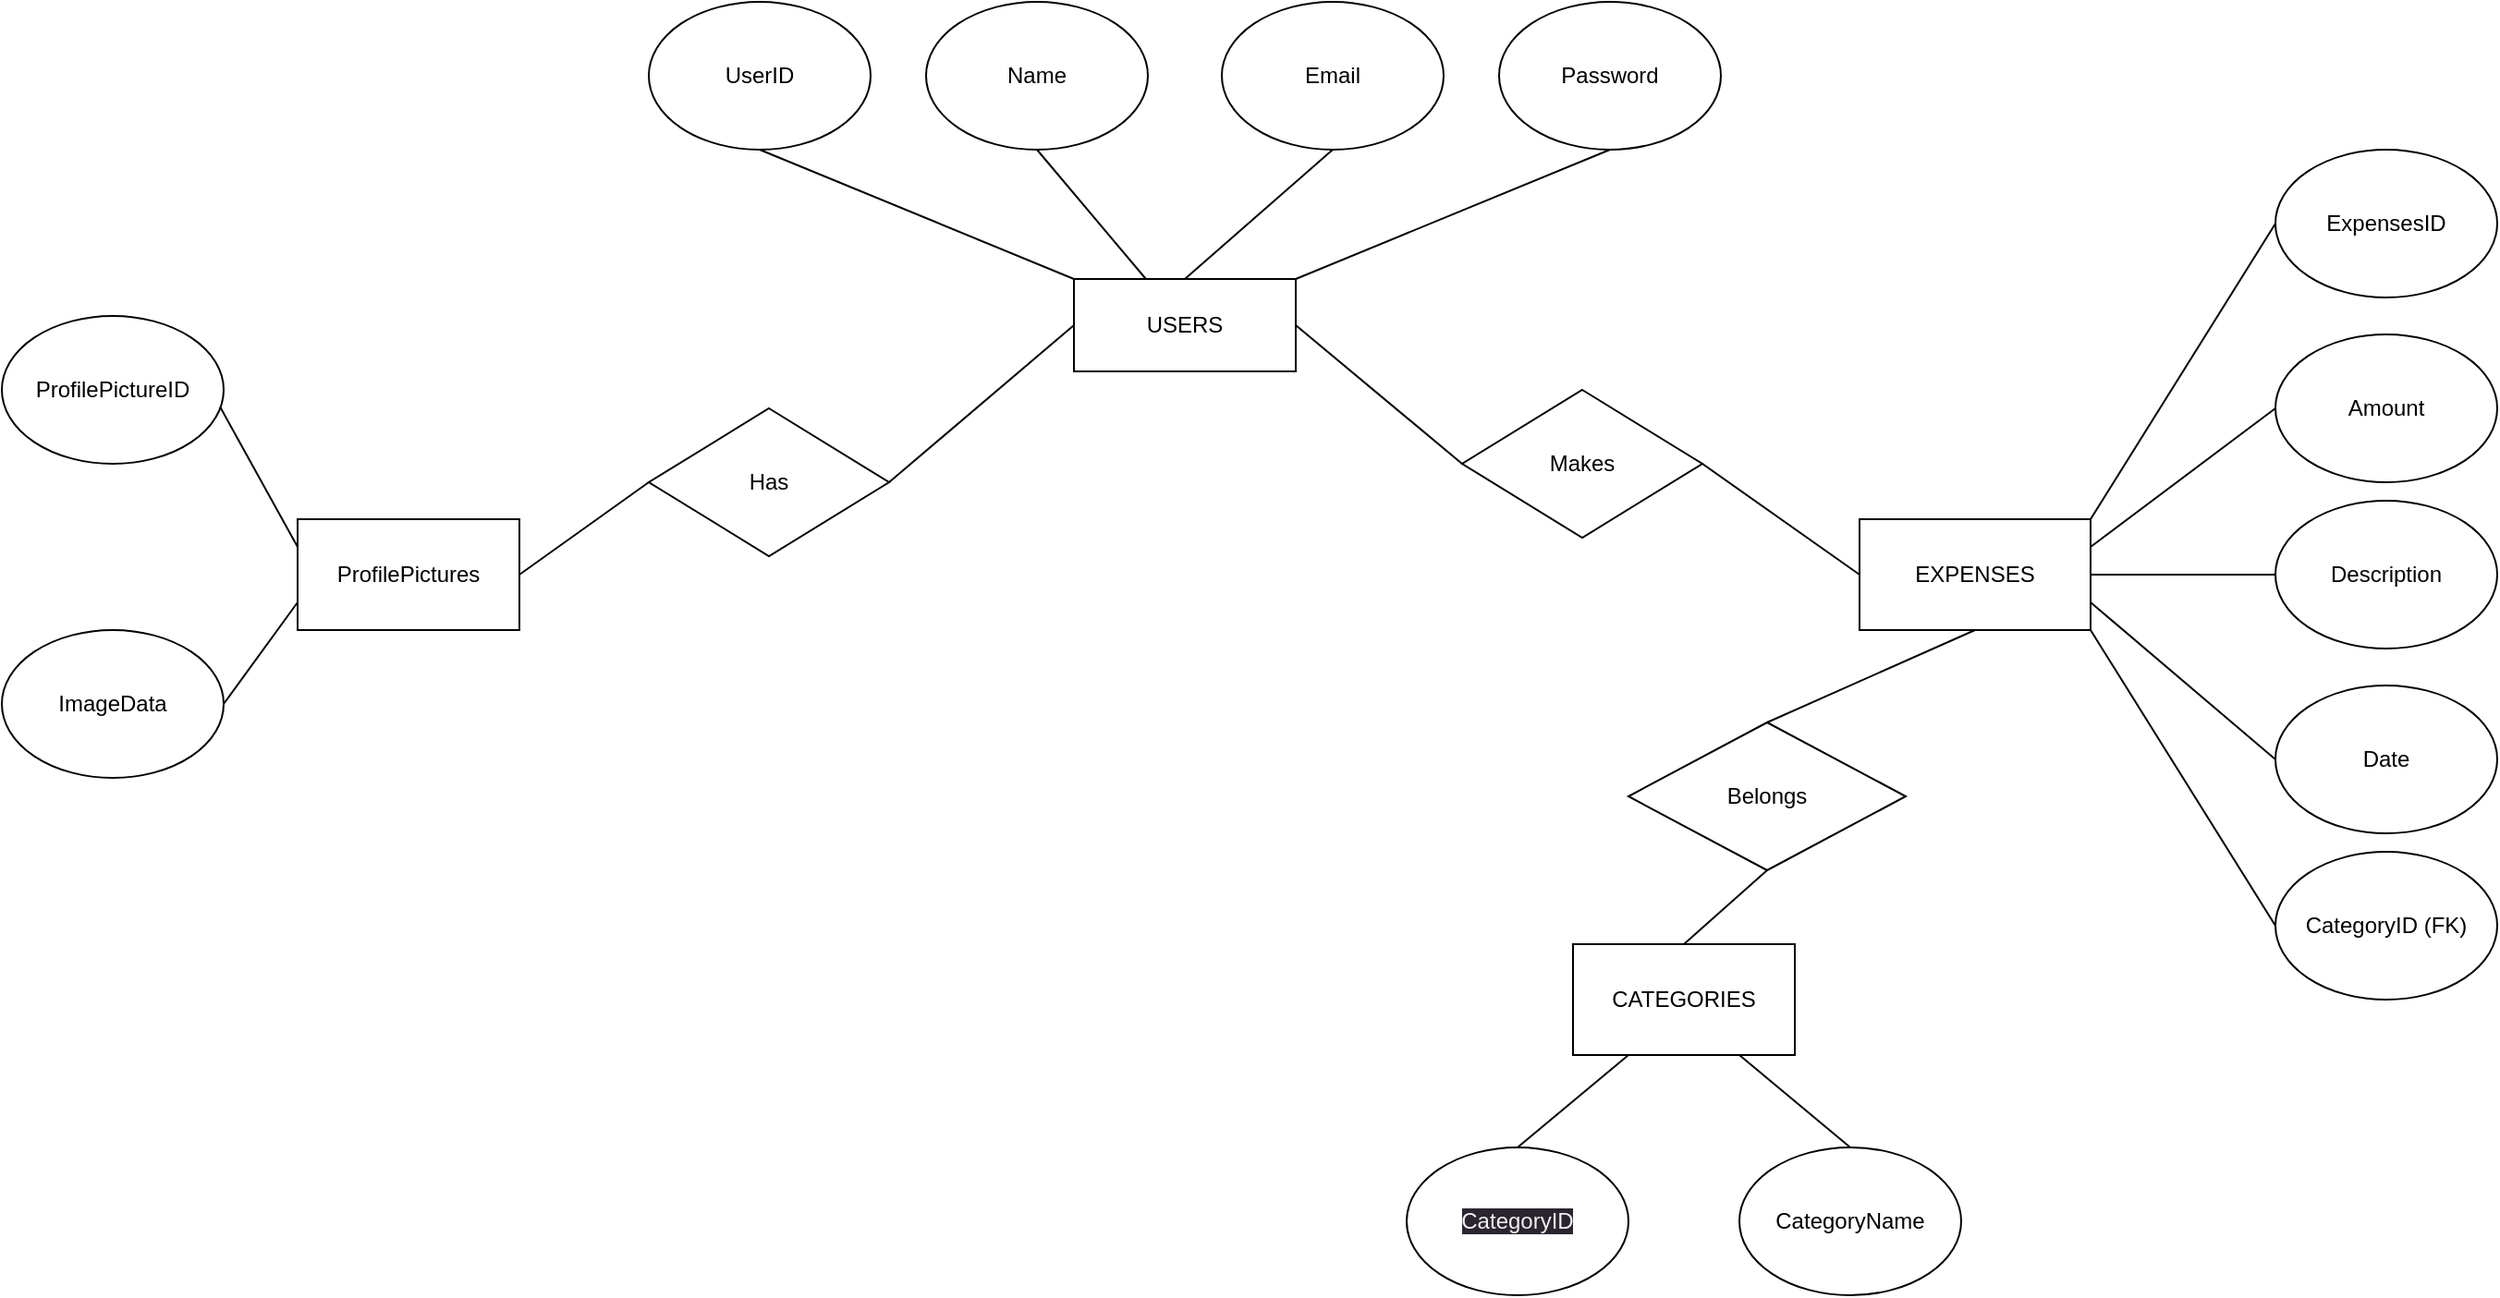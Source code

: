 <mxfile>
    <diagram id="tJyHD6HzwNzdFR_Akbf0" name="Page-1">
        <mxGraphModel dx="1596" dy="524" grid="1" gridSize="10" guides="1" tooltips="1" connect="1" arrows="1" fold="1" page="1" pageScale="1" pageWidth="850" pageHeight="1100" math="0" shadow="0">
            <root>
                <mxCell id="0"/>
                <mxCell id="1" parent="0"/>
                <mxCell id="40" style="edgeStyle=none;html=1;exitX=0.5;exitY=0;exitDx=0;exitDy=0;entryX=0.5;entryY=1;entryDx=0;entryDy=0;endArrow=none;endFill=0;" edge="1" parent="1" source="2" target="5">
                    <mxGeometry relative="1" as="geometry"/>
                </mxCell>
                <mxCell id="41" style="edgeStyle=none;html=1;exitX=1;exitY=0;exitDx=0;exitDy=0;entryX=0.5;entryY=1;entryDx=0;entryDy=0;endArrow=none;endFill=0;" edge="1" parent="1" source="2" target="6">
                    <mxGeometry relative="1" as="geometry"/>
                </mxCell>
                <mxCell id="2" value="USERS" style="whiteSpace=wrap;html=1;" vertex="1" parent="1">
                    <mxGeometry y="210" width="120" height="50" as="geometry"/>
                </mxCell>
                <mxCell id="38" style="html=1;exitX=0.5;exitY=1;exitDx=0;exitDy=0;entryX=0;entryY=0;entryDx=0;entryDy=0;endArrow=none;endFill=0;" edge="1" parent="1" source="3" target="2">
                    <mxGeometry relative="1" as="geometry"/>
                </mxCell>
                <mxCell id="3" value="UserID" style="ellipse;whiteSpace=wrap;html=1;" vertex="1" parent="1">
                    <mxGeometry x="-230" y="60" width="120" height="80" as="geometry"/>
                </mxCell>
                <mxCell id="39" style="edgeStyle=none;html=1;exitX=0.5;exitY=1;exitDx=0;exitDy=0;endArrow=none;endFill=0;" edge="1" parent="1" source="4" target="2">
                    <mxGeometry relative="1" as="geometry"/>
                </mxCell>
                <mxCell id="4" value="Name" style="ellipse;whiteSpace=wrap;html=1;" vertex="1" parent="1">
                    <mxGeometry x="-80" y="60" width="120" height="80" as="geometry"/>
                </mxCell>
                <mxCell id="5" value="Email" style="ellipse;whiteSpace=wrap;html=1;" vertex="1" parent="1">
                    <mxGeometry x="80" y="60" width="120" height="80" as="geometry"/>
                </mxCell>
                <mxCell id="6" value="Password" style="ellipse;whiteSpace=wrap;html=1;" vertex="1" parent="1">
                    <mxGeometry x="230" y="60" width="120" height="80" as="geometry"/>
                </mxCell>
                <mxCell id="48" style="edgeStyle=none;html=1;exitX=1;exitY=0;exitDx=0;exitDy=0;entryX=0;entryY=0.5;entryDx=0;entryDy=0;endArrow=none;endFill=0;" edge="1" parent="1" source="42" target="43">
                    <mxGeometry relative="1" as="geometry"/>
                </mxCell>
                <mxCell id="49" style="edgeStyle=none;html=1;exitX=1;exitY=0.25;exitDx=0;exitDy=0;entryX=0;entryY=0.5;entryDx=0;entryDy=0;endArrow=none;endFill=0;" edge="1" parent="1" source="42" target="44">
                    <mxGeometry relative="1" as="geometry"/>
                </mxCell>
                <mxCell id="50" style="edgeStyle=none;html=1;exitX=1;exitY=0.5;exitDx=0;exitDy=0;entryX=0;entryY=0.5;entryDx=0;entryDy=0;endArrow=none;endFill=0;" edge="1" parent="1" source="42" target="45">
                    <mxGeometry relative="1" as="geometry"/>
                </mxCell>
                <mxCell id="51" style="edgeStyle=none;html=1;exitX=1;exitY=0.75;exitDx=0;exitDy=0;entryX=0;entryY=0.5;entryDx=0;entryDy=0;endArrow=none;endFill=0;" edge="1" parent="1" source="42" target="46">
                    <mxGeometry relative="1" as="geometry"/>
                </mxCell>
                <mxCell id="52" style="edgeStyle=none;html=1;exitX=1;exitY=1;exitDx=0;exitDy=0;entryX=0;entryY=0.5;entryDx=0;entryDy=0;endArrow=none;endFill=0;" edge="1" parent="1" source="42" target="47">
                    <mxGeometry relative="1" as="geometry"/>
                </mxCell>
                <mxCell id="42" value="EXPENSES" style="rounded=0;whiteSpace=wrap;html=1;" vertex="1" parent="1">
                    <mxGeometry x="425" y="340" width="125" height="60" as="geometry"/>
                </mxCell>
                <mxCell id="43" value="ExpensesID" style="ellipse;whiteSpace=wrap;html=1;" vertex="1" parent="1">
                    <mxGeometry x="650" y="140" width="120" height="80" as="geometry"/>
                </mxCell>
                <mxCell id="44" value="Amount" style="ellipse;whiteSpace=wrap;html=1;" vertex="1" parent="1">
                    <mxGeometry x="650" y="240" width="120" height="80" as="geometry"/>
                </mxCell>
                <mxCell id="45" value="Description" style="ellipse;whiteSpace=wrap;html=1;" vertex="1" parent="1">
                    <mxGeometry x="650" y="330" width="120" height="80" as="geometry"/>
                </mxCell>
                <mxCell id="46" value="Date" style="ellipse;whiteSpace=wrap;html=1;" vertex="1" parent="1">
                    <mxGeometry x="650" y="430" width="120" height="80" as="geometry"/>
                </mxCell>
                <mxCell id="47" value="CategoryID (FK)" style="ellipse;whiteSpace=wrap;html=1;" vertex="1" parent="1">
                    <mxGeometry x="650" y="520" width="120" height="80" as="geometry"/>
                </mxCell>
                <mxCell id="54" style="edgeStyle=none;html=1;exitX=0;exitY=0.5;exitDx=0;exitDy=0;entryX=1;entryY=0.5;entryDx=0;entryDy=0;endArrow=none;endFill=0;" edge="1" parent="1" source="53" target="2">
                    <mxGeometry relative="1" as="geometry"/>
                </mxCell>
                <mxCell id="55" style="edgeStyle=none;html=1;exitX=1;exitY=0.5;exitDx=0;exitDy=0;entryX=0;entryY=0.5;entryDx=0;entryDy=0;endArrow=none;endFill=0;" edge="1" parent="1" source="53" target="42">
                    <mxGeometry relative="1" as="geometry"/>
                </mxCell>
                <mxCell id="53" value="Makes" style="rhombus;whiteSpace=wrap;html=1;" vertex="1" parent="1">
                    <mxGeometry x="210" y="270" width="130" height="80" as="geometry"/>
                </mxCell>
                <mxCell id="59" style="edgeStyle=none;html=1;exitX=0.25;exitY=1;exitDx=0;exitDy=0;entryX=0.5;entryY=0;entryDx=0;entryDy=0;endArrow=none;endFill=0;" edge="1" parent="1" source="56" target="57">
                    <mxGeometry relative="1" as="geometry"/>
                </mxCell>
                <mxCell id="60" style="edgeStyle=none;html=1;exitX=0.75;exitY=1;exitDx=0;exitDy=0;entryX=0.5;entryY=0;entryDx=0;entryDy=0;endArrow=none;endFill=0;" edge="1" parent="1" source="56" target="58">
                    <mxGeometry relative="1" as="geometry"/>
                </mxCell>
                <mxCell id="56" value="CATEGORIES" style="rounded=0;whiteSpace=wrap;html=1;" vertex="1" parent="1">
                    <mxGeometry x="270" y="570" width="120" height="60" as="geometry"/>
                </mxCell>
                <mxCell id="57" value="&lt;meta charset=&quot;utf-8&quot;&gt;&lt;span style=&quot;color: rgb(240, 240, 240); font-family: Helvetica; font-size: 12px; font-style: normal; font-variant-ligatures: normal; font-variant-caps: normal; font-weight: 400; letter-spacing: normal; orphans: 2; text-align: center; text-indent: 0px; text-transform: none; widows: 2; word-spacing: 0px; -webkit-text-stroke-width: 0px; background-color: rgb(42, 37, 47); text-decoration-thickness: initial; text-decoration-style: initial; text-decoration-color: initial; float: none; display: inline !important;&quot;&gt;CategoryID&lt;/span&gt;" style="ellipse;whiteSpace=wrap;html=1;" vertex="1" parent="1">
                    <mxGeometry x="180" y="680" width="120" height="80" as="geometry"/>
                </mxCell>
                <mxCell id="58" value="CategoryName" style="ellipse;whiteSpace=wrap;html=1;" vertex="1" parent="1">
                    <mxGeometry x="360" y="680" width="120" height="80" as="geometry"/>
                </mxCell>
                <mxCell id="62" style="edgeStyle=none;html=1;exitX=0.5;exitY=0;exitDx=0;exitDy=0;entryX=0.5;entryY=1;entryDx=0;entryDy=0;endArrow=none;endFill=0;" edge="1" parent="1" source="61" target="42">
                    <mxGeometry relative="1" as="geometry"/>
                </mxCell>
                <mxCell id="63" style="edgeStyle=none;html=1;exitX=0.5;exitY=1;exitDx=0;exitDy=0;entryX=0.5;entryY=0;entryDx=0;entryDy=0;endArrow=none;endFill=0;" edge="1" parent="1" source="61" target="56">
                    <mxGeometry relative="1" as="geometry"/>
                </mxCell>
                <mxCell id="61" value="Belongs" style="rhombus;whiteSpace=wrap;html=1;" vertex="1" parent="1">
                    <mxGeometry x="300" y="450" width="150" height="80" as="geometry"/>
                </mxCell>
                <mxCell id="70" style="edgeStyle=none;html=1;exitX=1;exitY=0.5;exitDx=0;exitDy=0;entryX=0;entryY=0.5;entryDx=0;entryDy=0;endArrow=none;endFill=0;" edge="1" parent="1" source="64" target="69">
                    <mxGeometry relative="1" as="geometry"/>
                </mxCell>
                <mxCell id="64" value="ProfilePictures" style="rounded=0;whiteSpace=wrap;html=1;" vertex="1" parent="1">
                    <mxGeometry x="-420" y="340" width="120" height="60" as="geometry"/>
                </mxCell>
                <mxCell id="67" style="edgeStyle=none;html=1;exitX=0.983;exitY=0.613;exitDx=0;exitDy=0;entryX=0;entryY=0.25;entryDx=0;entryDy=0;endArrow=none;endFill=0;exitPerimeter=0;" edge="1" parent="1" source="65" target="64">
                    <mxGeometry relative="1" as="geometry"/>
                </mxCell>
                <mxCell id="65" value="ProfilePictureID" style="ellipse;whiteSpace=wrap;html=1;" vertex="1" parent="1">
                    <mxGeometry x="-580" y="230" width="120" height="80" as="geometry"/>
                </mxCell>
                <mxCell id="68" style="edgeStyle=none;html=1;exitX=1;exitY=0.5;exitDx=0;exitDy=0;entryX=0;entryY=0.75;entryDx=0;entryDy=0;endArrow=none;endFill=0;" edge="1" parent="1" source="66" target="64">
                    <mxGeometry relative="1" as="geometry"/>
                </mxCell>
                <mxCell id="66" value="ImageData" style="ellipse;whiteSpace=wrap;html=1;" vertex="1" parent="1">
                    <mxGeometry x="-580" y="400" width="120" height="80" as="geometry"/>
                </mxCell>
                <mxCell id="71" style="edgeStyle=none;html=1;exitX=1;exitY=0.5;exitDx=0;exitDy=0;entryX=0;entryY=0.5;entryDx=0;entryDy=0;endArrow=none;endFill=0;" edge="1" parent="1" source="69" target="2">
                    <mxGeometry relative="1" as="geometry"/>
                </mxCell>
                <mxCell id="69" value="Has" style="rhombus;whiteSpace=wrap;html=1;" vertex="1" parent="1">
                    <mxGeometry x="-230" y="280" width="130" height="80" as="geometry"/>
                </mxCell>
            </root>
        </mxGraphModel>
    </diagram>
</mxfile>
